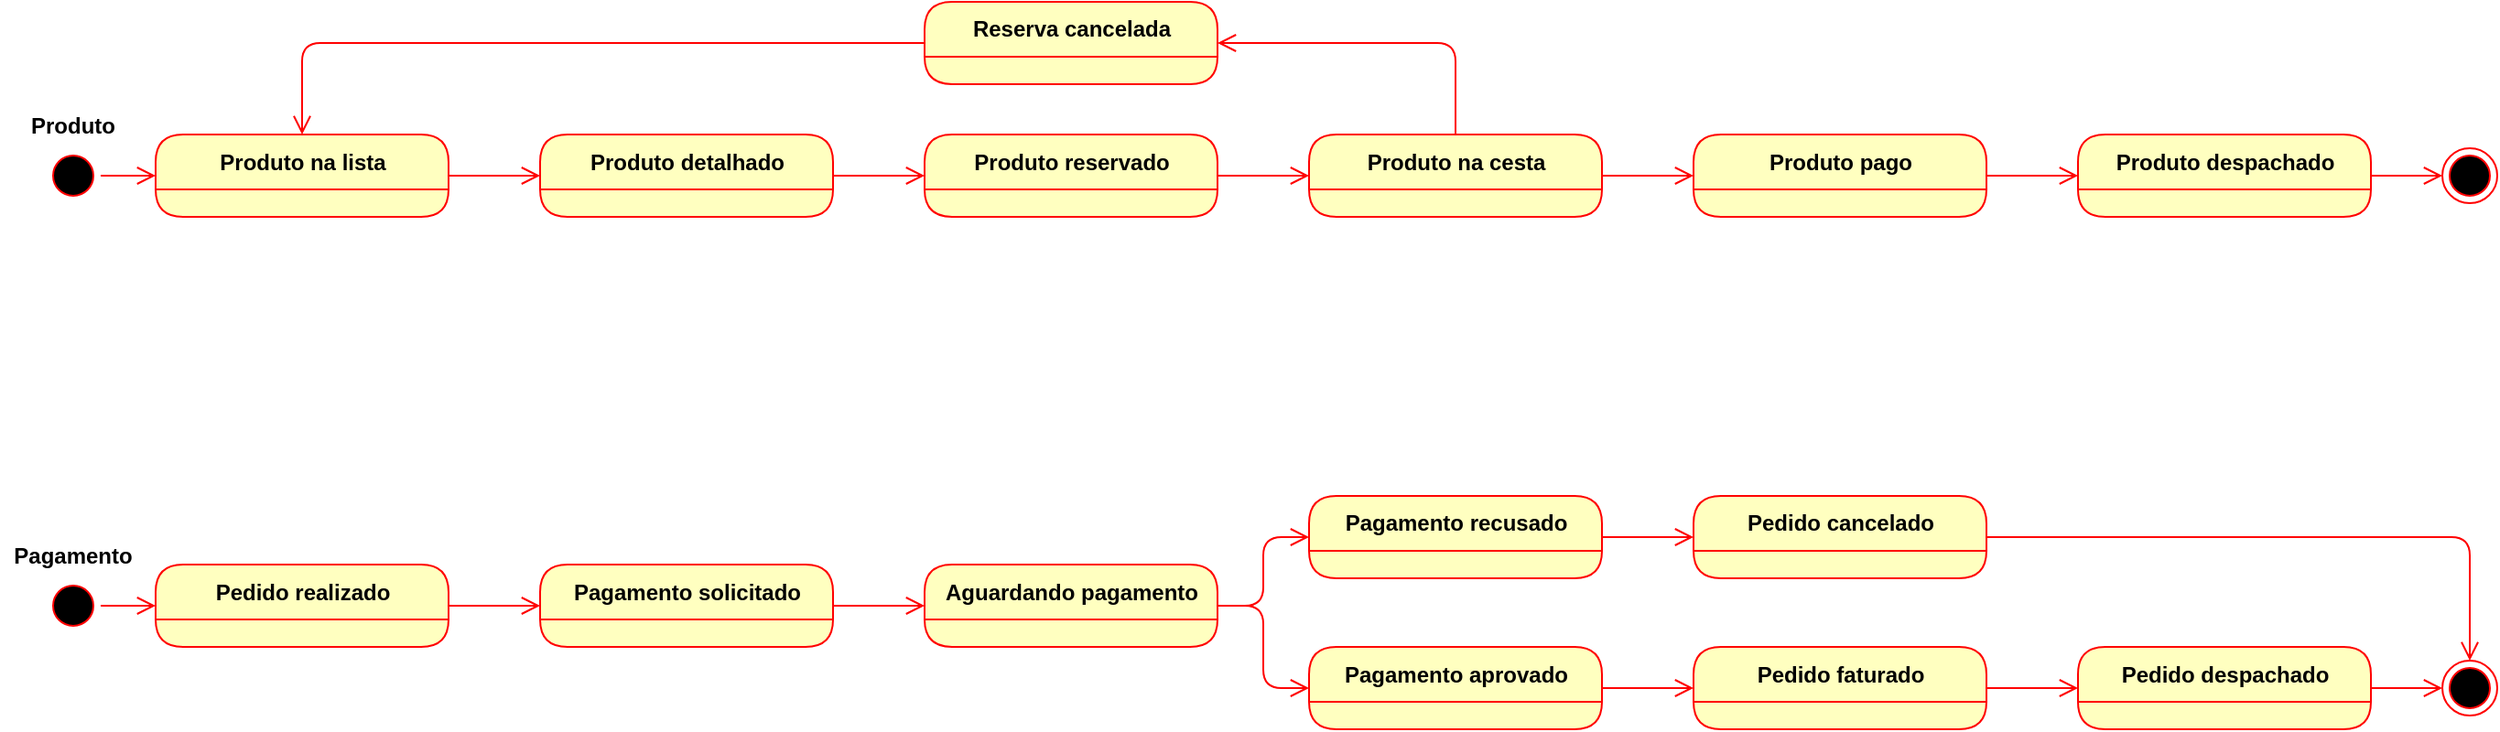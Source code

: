 <mxfile version="13.1.3" type="github">
  <diagram id="nGYvpqD6OF270dNOWb0L" name="Page-1">
    <mxGraphModel dx="946" dy="687" grid="1" gridSize="10" guides="1" tooltips="1" connect="1" arrows="1" fold="1" page="1" pageScale="1" pageWidth="827" pageHeight="1169" math="0" shadow="0">
      <root>
        <mxCell id="0" />
        <mxCell id="1" parent="0" />
        <mxCell id="cCUuFUOfqrL1fCYL3LaE-1" value="" style="ellipse;html=1;shape=startState;fillColor=#000000;strokeColor=#ff0000;" parent="1" vertex="1">
          <mxGeometry x="70" y="100" width="30" height="30" as="geometry" />
        </mxCell>
        <mxCell id="cCUuFUOfqrL1fCYL3LaE-2" value="" style="edgeStyle=orthogonalEdgeStyle;html=1;verticalAlign=bottom;endArrow=open;endSize=8;strokeColor=#ff0000;entryX=0;entryY=0.5;entryDx=0;entryDy=0;" parent="1" source="cCUuFUOfqrL1fCYL3LaE-1" edge="1" target="fkjaM0WsWyo9koA7vk9d-1">
          <mxGeometry relative="1" as="geometry">
            <mxPoint x="75" y="190" as="targetPoint" />
          </mxGeometry>
        </mxCell>
        <mxCell id="fkjaM0WsWyo9koA7vk9d-3" value="" style="edgeStyle=orthogonalEdgeStyle;html=1;verticalAlign=bottom;endArrow=open;endSize=8;strokeColor=#ff0000;exitX=1;exitY=0.5;exitDx=0;exitDy=0;entryX=0;entryY=0.5;entryDx=0;entryDy=0;" edge="1" source="fkjaM0WsWyo9koA7vk9d-1" parent="1" target="fkjaM0WsWyo9koA7vk9d-9">
          <mxGeometry relative="1" as="geometry">
            <mxPoint x="330" y="115" as="targetPoint" />
            <Array as="points" />
          </mxGeometry>
        </mxCell>
        <mxCell id="fkjaM0WsWyo9koA7vk9d-1" value="Produto na lista" style="swimlane;html=1;fontStyle=1;align=center;verticalAlign=middle;childLayout=stackLayout;horizontal=1;startSize=30;horizontalStack=0;resizeParent=0;resizeLast=1;container=0;fontColor=#000000;collapsible=0;rounded=1;arcSize=30;strokeColor=#ff0000;fillColor=#ffffc0;swimlaneFillColor=#ffffc0;dropTarget=0;" vertex="1" parent="1">
          <mxGeometry x="130" y="92.5" width="160" height="45" as="geometry" />
        </mxCell>
        <mxCell id="fkjaM0WsWyo9koA7vk9d-8" value="" style="edgeStyle=orthogonalEdgeStyle;html=1;verticalAlign=bottom;endArrow=open;endSize=8;strokeColor=#ff0000;exitX=1;exitY=0.5;exitDx=0;exitDy=0;entryX=0;entryY=0.5;entryDx=0;entryDy=0;" edge="1" parent="1" source="fkjaM0WsWyo9koA7vk9d-9" target="fkjaM0WsWyo9koA7vk9d-17">
          <mxGeometry relative="1" as="geometry">
            <mxPoint x="540" y="115" as="targetPoint" />
            <Array as="points" />
          </mxGeometry>
        </mxCell>
        <mxCell id="fkjaM0WsWyo9koA7vk9d-9" value="Produto detalhado" style="swimlane;html=1;fontStyle=1;align=center;verticalAlign=middle;childLayout=stackLayout;horizontal=1;startSize=30;horizontalStack=0;resizeParent=0;resizeLast=1;container=0;fontColor=#000000;collapsible=0;rounded=1;arcSize=30;strokeColor=#ff0000;fillColor=#ffffc0;swimlaneFillColor=#ffffc0;dropTarget=0;" vertex="1" parent="1">
          <mxGeometry x="340" y="92.5" width="160" height="45" as="geometry" />
        </mxCell>
        <mxCell id="fkjaM0WsWyo9koA7vk9d-10" value="" style="edgeStyle=orthogonalEdgeStyle;html=1;verticalAlign=bottom;endArrow=open;endSize=8;strokeColor=#ff0000;exitX=1;exitY=0.5;exitDx=0;exitDy=0;entryX=0;entryY=0.5;entryDx=0;entryDy=0;" edge="1" parent="1" source="fkjaM0WsWyo9koA7vk9d-11" target="fkjaM0WsWyo9koA7vk9d-13">
          <mxGeometry relative="1" as="geometry">
            <mxPoint x="960" y="115" as="targetPoint" />
            <Array as="points" />
          </mxGeometry>
        </mxCell>
        <mxCell id="fkjaM0WsWyo9koA7vk9d-12" value="" style="edgeStyle=orthogonalEdgeStyle;html=1;verticalAlign=bottom;endArrow=open;endSize=8;strokeColor=#ff0000;exitX=1;exitY=0.5;exitDx=0;exitDy=0;entryX=0;entryY=0.5;entryDx=0;entryDy=0;" edge="1" parent="1" source="fkjaM0WsWyo9koA7vk9d-13" target="fkjaM0WsWyo9koA7vk9d-15">
          <mxGeometry relative="1" as="geometry">
            <mxPoint x="1170" y="115" as="targetPoint" />
            <Array as="points" />
          </mxGeometry>
        </mxCell>
        <mxCell id="fkjaM0WsWyo9koA7vk9d-14" value="" style="edgeStyle=orthogonalEdgeStyle;html=1;verticalAlign=bottom;endArrow=open;endSize=8;strokeColor=#ff0000;exitX=1;exitY=0.5;exitDx=0;exitDy=0;entryX=0;entryY=0.5;entryDx=0;entryDy=0;" edge="1" parent="1" source="fkjaM0WsWyo9koA7vk9d-15" target="fkjaM0WsWyo9koA7vk9d-18">
          <mxGeometry relative="1" as="geometry">
            <mxPoint x="1380" y="115" as="targetPoint" />
            <Array as="points" />
          </mxGeometry>
        </mxCell>
        <mxCell id="fkjaM0WsWyo9koA7vk9d-16" value="" style="edgeStyle=orthogonalEdgeStyle;html=1;verticalAlign=bottom;endArrow=open;endSize=8;strokeColor=#ff0000;exitX=1;exitY=0.5;exitDx=0;exitDy=0;entryX=0;entryY=0.5;entryDx=0;entryDy=0;" edge="1" parent="1" source="fkjaM0WsWyo9koA7vk9d-17" target="fkjaM0WsWyo9koA7vk9d-11">
          <mxGeometry relative="1" as="geometry">
            <mxPoint x="750" y="115" as="targetPoint" />
            <Array as="points" />
          </mxGeometry>
        </mxCell>
        <mxCell id="fkjaM0WsWyo9koA7vk9d-17" value="Produto reservado" style="swimlane;html=1;fontStyle=1;align=center;verticalAlign=middle;childLayout=stackLayout;horizontal=1;startSize=30;horizontalStack=0;resizeParent=0;resizeLast=1;container=0;fontColor=#000000;collapsible=0;rounded=1;arcSize=30;strokeColor=#ff0000;fillColor=#ffffc0;swimlaneFillColor=#ffffc0;dropTarget=0;" vertex="1" parent="1">
          <mxGeometry x="550" y="92.5" width="160" height="45" as="geometry" />
        </mxCell>
        <mxCell id="fkjaM0WsWyo9koA7vk9d-11" value="Produto na cesta" style="swimlane;html=1;fontStyle=1;align=center;verticalAlign=middle;childLayout=stackLayout;horizontal=1;startSize=30;horizontalStack=0;resizeParent=0;resizeLast=1;container=0;fontColor=#000000;collapsible=0;rounded=1;arcSize=30;strokeColor=#ff0000;fillColor=#ffffc0;swimlaneFillColor=#ffffc0;dropTarget=0;" vertex="1" parent="1">
          <mxGeometry x="760" y="92.5" width="160" height="45" as="geometry" />
        </mxCell>
        <mxCell id="fkjaM0WsWyo9koA7vk9d-13" value="Produto pago" style="swimlane;html=1;fontStyle=1;align=center;verticalAlign=middle;childLayout=stackLayout;horizontal=1;startSize=30;horizontalStack=0;resizeParent=0;resizeLast=1;container=0;fontColor=#000000;collapsible=0;rounded=1;arcSize=30;strokeColor=#ff0000;fillColor=#ffffc0;swimlaneFillColor=#ffffc0;dropTarget=0;" vertex="1" parent="1">
          <mxGeometry x="970" y="92.5" width="160" height="45" as="geometry" />
        </mxCell>
        <mxCell id="fkjaM0WsWyo9koA7vk9d-15" value="Produto despachado" style="swimlane;html=1;fontStyle=1;align=center;verticalAlign=middle;childLayout=stackLayout;horizontal=1;startSize=30;horizontalStack=0;resizeParent=0;resizeLast=1;container=0;fontColor=#000000;collapsible=0;rounded=1;arcSize=30;strokeColor=#ff0000;fillColor=#ffffc0;swimlaneFillColor=#ffffc0;dropTarget=0;" vertex="1" parent="1">
          <mxGeometry x="1180" y="92.5" width="160" height="45" as="geometry" />
        </mxCell>
        <mxCell id="fkjaM0WsWyo9koA7vk9d-18" value="" style="ellipse;html=1;shape=endState;fillColor=#000000;strokeColor=#ff0000;" vertex="1" parent="1">
          <mxGeometry x="1379" y="100" width="30" height="30" as="geometry" />
        </mxCell>
        <mxCell id="fkjaM0WsWyo9koA7vk9d-21" value="" style="ellipse;html=1;shape=startState;fillColor=#000000;strokeColor=#ff0000;" vertex="1" parent="1">
          <mxGeometry x="70" y="335" width="30" height="30" as="geometry" />
        </mxCell>
        <mxCell id="fkjaM0WsWyo9koA7vk9d-22" value="" style="edgeStyle=orthogonalEdgeStyle;html=1;verticalAlign=bottom;endArrow=open;endSize=8;strokeColor=#ff0000;entryX=0;entryY=0.5;entryDx=0;entryDy=0;" edge="1" parent="1" source="fkjaM0WsWyo9koA7vk9d-21" target="fkjaM0WsWyo9koA7vk9d-24">
          <mxGeometry relative="1" as="geometry">
            <mxPoint x="75" y="425" as="targetPoint" />
          </mxGeometry>
        </mxCell>
        <mxCell id="fkjaM0WsWyo9koA7vk9d-23" value="" style="edgeStyle=orthogonalEdgeStyle;html=1;verticalAlign=bottom;endArrow=open;endSize=8;strokeColor=#ff0000;exitX=1;exitY=0.5;exitDx=0;exitDy=0;entryX=0;entryY=0.5;entryDx=0;entryDy=0;" edge="1" parent="1" source="fkjaM0WsWyo9koA7vk9d-24" target="fkjaM0WsWyo9koA7vk9d-32">
          <mxGeometry relative="1" as="geometry">
            <mxPoint x="330" y="350.5" as="targetPoint" />
            <Array as="points" />
          </mxGeometry>
        </mxCell>
        <mxCell id="fkjaM0WsWyo9koA7vk9d-25" value="" style="edgeStyle=orthogonalEdgeStyle;html=1;verticalAlign=bottom;endArrow=open;endSize=8;strokeColor=#ff0000;exitX=1;exitY=0.5;exitDx=0;exitDy=0;entryX=0;entryY=0.5;entryDx=0;entryDy=0;" edge="1" parent="1" source="fkjaM0WsWyo9koA7vk9d-26" target="fkjaM0WsWyo9koA7vk9d-28">
          <mxGeometry relative="1" as="geometry">
            <mxPoint x="750.0" y="350.5" as="targetPoint" />
            <Array as="points" />
          </mxGeometry>
        </mxCell>
        <mxCell id="fkjaM0WsWyo9koA7vk9d-27" value="" style="edgeStyle=orthogonalEdgeStyle;html=1;verticalAlign=bottom;endArrow=open;endSize=8;strokeColor=#ff0000;entryX=0.5;entryY=0;entryDx=0;entryDy=0;exitX=1;exitY=0.5;exitDx=0;exitDy=0;" edge="1" parent="1" source="fkjaM0WsWyo9koA7vk9d-50" target="fkjaM0WsWyo9koA7vk9d-40">
          <mxGeometry relative="1" as="geometry">
            <mxPoint x="960.0" y="313" as="targetPoint" />
            <Array as="points" />
            <mxPoint x="1240" y="313" as="sourcePoint" />
          </mxGeometry>
        </mxCell>
        <mxCell id="fkjaM0WsWyo9koA7vk9d-29" value="" style="edgeStyle=orthogonalEdgeStyle;html=1;verticalAlign=bottom;endArrow=open;endSize=8;strokeColor=#ff0000;exitX=1;exitY=0.5;exitDx=0;exitDy=0;entryX=0;entryY=0.5;entryDx=0;entryDy=0;" edge="1" parent="1" source="fkjaM0WsWyo9koA7vk9d-30" target="fkjaM0WsWyo9koA7vk9d-43">
          <mxGeometry relative="1" as="geometry">
            <mxPoint x="970" y="395" as="targetPoint" />
            <Array as="points" />
          </mxGeometry>
        </mxCell>
        <mxCell id="fkjaM0WsWyo9koA7vk9d-31" value="" style="edgeStyle=orthogonalEdgeStyle;html=1;verticalAlign=bottom;endArrow=open;endSize=8;strokeColor=#ff0000;exitX=1;exitY=0.5;exitDx=0;exitDy=0;entryX=0;entryY=0.5;entryDx=0;entryDy=0;" edge="1" parent="1" source="fkjaM0WsWyo9koA7vk9d-32" target="fkjaM0WsWyo9koA7vk9d-26">
          <mxGeometry relative="1" as="geometry">
            <mxPoint x="540" y="350.5" as="targetPoint" />
            <Array as="points" />
            <mxPoint x="620.0" y="430" as="sourcePoint" />
          </mxGeometry>
        </mxCell>
        <mxCell id="fkjaM0WsWyo9koA7vk9d-36" value="" style="edgeStyle=orthogonalEdgeStyle;html=1;verticalAlign=bottom;endArrow=open;endSize=8;strokeColor=#ff0000;exitX=1;exitY=0.5;exitDx=0;exitDy=0;entryX=0;entryY=0.5;entryDx=0;entryDy=0;" edge="1" parent="1" source="fkjaM0WsWyo9koA7vk9d-43" target="fkjaM0WsWyo9koA7vk9d-39">
          <mxGeometry relative="1" as="geometry">
            <mxPoint x="1170.0" y="395.5" as="targetPoint" />
            <Array as="points" />
            <mxPoint x="1130" y="395" as="sourcePoint" />
          </mxGeometry>
        </mxCell>
        <mxCell id="fkjaM0WsWyo9koA7vk9d-38" value="" style="edgeStyle=orthogonalEdgeStyle;html=1;verticalAlign=bottom;endArrow=open;endSize=8;strokeColor=#ff0000;exitX=1;exitY=0.5;exitDx=0;exitDy=0;entryX=0;entryY=0.5;entryDx=0;entryDy=0;" edge="1" parent="1" source="fkjaM0WsWyo9koA7vk9d-39" target="fkjaM0WsWyo9koA7vk9d-40">
          <mxGeometry relative="1" as="geometry">
            <mxPoint x="1370.0" y="395.5" as="targetPoint" />
            <Array as="points" />
          </mxGeometry>
        </mxCell>
        <mxCell id="fkjaM0WsWyo9koA7vk9d-40" value="" style="ellipse;html=1;shape=endState;fillColor=#000000;strokeColor=#ff0000;" vertex="1" parent="1">
          <mxGeometry x="1379" y="380" width="30" height="30" as="geometry" />
        </mxCell>
        <mxCell id="fkjaM0WsWyo9koA7vk9d-46" value="" style="edgeStyle=orthogonalEdgeStyle;html=1;verticalAlign=bottom;endArrow=open;endSize=8;strokeColor=#ff0000;exitX=1;exitY=0.5;exitDx=0;exitDy=0;entryX=0;entryY=0.5;entryDx=0;entryDy=0;" edge="1" parent="1" source="fkjaM0WsWyo9koA7vk9d-26" target="fkjaM0WsWyo9koA7vk9d-30">
          <mxGeometry relative="1" as="geometry">
            <mxPoint x="760.0" y="360.5" as="targetPoint" />
            <Array as="points" />
            <mxPoint x="720" y="360" as="sourcePoint" />
          </mxGeometry>
        </mxCell>
        <mxCell id="fkjaM0WsWyo9koA7vk9d-47" value="Reserva cancelada" style="swimlane;html=1;fontStyle=1;align=center;verticalAlign=middle;childLayout=stackLayout;horizontal=1;startSize=30;horizontalStack=0;resizeParent=0;resizeLast=1;container=0;fontColor=#000000;collapsible=0;rounded=1;arcSize=30;strokeColor=#ff0000;fillColor=#ffffc0;swimlaneFillColor=#ffffc0;dropTarget=0;" vertex="1" parent="1">
          <mxGeometry x="550" y="20" width="160" height="45" as="geometry" />
        </mxCell>
        <mxCell id="fkjaM0WsWyo9koA7vk9d-48" value="" style="edgeStyle=orthogonalEdgeStyle;html=1;verticalAlign=bottom;endArrow=open;endSize=8;strokeColor=#ff0000;exitX=0.5;exitY=0;exitDx=0;exitDy=0;entryX=1;entryY=0.5;entryDx=0;entryDy=0;" edge="1" parent="1" source="fkjaM0WsWyo9koA7vk9d-11" target="fkjaM0WsWyo9koA7vk9d-47">
          <mxGeometry relative="1" as="geometry">
            <mxPoint x="770" y="125" as="targetPoint" />
            <Array as="points" />
            <mxPoint x="720" y="125" as="sourcePoint" />
          </mxGeometry>
        </mxCell>
        <mxCell id="fkjaM0WsWyo9koA7vk9d-49" value="" style="edgeStyle=orthogonalEdgeStyle;html=1;verticalAlign=bottom;endArrow=open;endSize=8;strokeColor=#ff0000;exitX=0;exitY=0.5;exitDx=0;exitDy=0;entryX=0.5;entryY=0;entryDx=0;entryDy=0;" edge="1" parent="1" source="fkjaM0WsWyo9koA7vk9d-47" target="fkjaM0WsWyo9koA7vk9d-1">
          <mxGeometry relative="1" as="geometry">
            <mxPoint x="270" y="30" as="targetPoint" />
            <Array as="points" />
            <mxPoint x="850" y="102.5" as="sourcePoint" />
          </mxGeometry>
        </mxCell>
        <mxCell id="fkjaM0WsWyo9koA7vk9d-24" value="Pedido realizado" style="swimlane;html=1;fontStyle=1;align=center;verticalAlign=middle;childLayout=stackLayout;horizontal=1;startSize=30;horizontalStack=0;resizeParent=0;resizeLast=1;container=0;fontColor=#000000;collapsible=0;rounded=1;arcSize=30;strokeColor=#ff0000;fillColor=#ffffc0;swimlaneFillColor=#ffffc0;dropTarget=0;" vertex="1" parent="1">
          <mxGeometry x="130" y="327.5" width="160" height="45" as="geometry" />
        </mxCell>
        <mxCell id="fkjaM0WsWyo9koA7vk9d-26" value="Aguardando pagamento" style="swimlane;html=1;fontStyle=1;align=center;verticalAlign=middle;childLayout=stackLayout;horizontal=1;startSize=30;horizontalStack=0;resizeParent=0;resizeLast=1;container=0;fontColor=#000000;collapsible=0;rounded=1;arcSize=30;strokeColor=#ff0000;fillColor=#ffffc0;swimlaneFillColor=#ffffc0;dropTarget=0;" vertex="1" parent="1">
          <mxGeometry x="550" y="327.5" width="160" height="45" as="geometry" />
        </mxCell>
        <mxCell id="fkjaM0WsWyo9koA7vk9d-28" value="Pagamento recusado" style="swimlane;html=1;fontStyle=1;align=center;verticalAlign=middle;childLayout=stackLayout;horizontal=1;startSize=30;horizontalStack=0;resizeParent=0;resizeLast=1;container=0;fontColor=#000000;collapsible=0;rounded=1;arcSize=30;strokeColor=#ff0000;fillColor=#ffffc0;swimlaneFillColor=#ffffc0;dropTarget=0;" vertex="1" parent="1">
          <mxGeometry x="760" y="290" width="160" height="45" as="geometry" />
        </mxCell>
        <mxCell id="fkjaM0WsWyo9koA7vk9d-30" value="Pagamento aprovado" style="swimlane;html=1;fontStyle=1;align=center;verticalAlign=middle;childLayout=stackLayout;horizontal=1;startSize=30;horizontalStack=0;resizeParent=0;resizeLast=1;container=0;fontColor=#000000;collapsible=0;rounded=1;arcSize=30;strokeColor=#ff0000;fillColor=#ffffc0;swimlaneFillColor=#ffffc0;dropTarget=0;" vertex="1" parent="1">
          <mxGeometry x="760" y="372.5" width="160" height="45" as="geometry" />
        </mxCell>
        <mxCell id="fkjaM0WsWyo9koA7vk9d-32" value="Pagamento solicitado" style="swimlane;html=1;fontStyle=1;align=center;verticalAlign=middle;childLayout=stackLayout;horizontal=1;startSize=30;horizontalStack=0;resizeParent=0;resizeLast=1;container=0;fontColor=#000000;collapsible=0;rounded=1;arcSize=30;strokeColor=#ff0000;fillColor=#ffffc0;swimlaneFillColor=#ffffc0;dropTarget=0;" vertex="1" parent="1">
          <mxGeometry x="340" y="327.5" width="160" height="45" as="geometry" />
        </mxCell>
        <mxCell id="fkjaM0WsWyo9koA7vk9d-39" value="Pedido despachado" style="swimlane;html=1;fontStyle=1;align=center;verticalAlign=middle;childLayout=stackLayout;horizontal=1;startSize=30;horizontalStack=0;resizeParent=0;resizeLast=1;container=0;fontColor=#000000;collapsible=0;rounded=1;arcSize=30;strokeColor=#ff0000;fillColor=#ffffc0;swimlaneFillColor=#ffffc0;dropTarget=0;" vertex="1" parent="1">
          <mxGeometry x="1180" y="372.5" width="160" height="45" as="geometry" />
        </mxCell>
        <mxCell id="fkjaM0WsWyo9koA7vk9d-43" value="Pedido faturado" style="swimlane;html=1;fontStyle=1;align=center;verticalAlign=middle;childLayout=stackLayout;horizontal=1;startSize=30;horizontalStack=0;resizeParent=0;resizeLast=1;container=0;fontColor=#000000;collapsible=0;rounded=1;arcSize=30;strokeColor=#ff0000;fillColor=#ffffc0;swimlaneFillColor=#ffffc0;dropTarget=0;" vertex="1" parent="1">
          <mxGeometry x="970" y="372.5" width="160" height="45" as="geometry" />
        </mxCell>
        <mxCell id="fkjaM0WsWyo9koA7vk9d-50" value="Pedido cancelado" style="swimlane;html=1;fontStyle=1;align=center;verticalAlign=middle;childLayout=stackLayout;horizontal=1;startSize=30;horizontalStack=0;resizeParent=0;resizeLast=1;container=0;fontColor=#000000;collapsible=0;rounded=1;arcSize=30;strokeColor=#ff0000;fillColor=#ffffc0;swimlaneFillColor=#ffffc0;dropTarget=0;" vertex="1" parent="1">
          <mxGeometry x="970" y="290" width="160" height="45" as="geometry" />
        </mxCell>
        <mxCell id="fkjaM0WsWyo9koA7vk9d-52" value="" style="edgeStyle=orthogonalEdgeStyle;html=1;verticalAlign=bottom;endArrow=open;endSize=8;strokeColor=#ff0000;entryX=0;entryY=0.5;entryDx=0;entryDy=0;exitX=1;exitY=0.5;exitDx=0;exitDy=0;" edge="1" parent="1" source="fkjaM0WsWyo9koA7vk9d-28" target="fkjaM0WsWyo9koA7vk9d-50">
          <mxGeometry relative="1" as="geometry">
            <mxPoint x="560" y="400" as="targetPoint" />
            <Array as="points">
              <mxPoint x="940" y="313" />
              <mxPoint x="940" y="313" />
            </Array>
            <mxPoint x="510" y="400" as="sourcePoint" />
          </mxGeometry>
        </mxCell>
        <mxCell id="fkjaM0WsWyo9koA7vk9d-53" value="Produto" style="text;align=center;fontStyle=1;verticalAlign=middle;spacingLeft=3;spacingRight=3;strokeColor=none;rotatable=0;points=[[0,0.5],[1,0.5]];portConstraint=eastwest;" vertex="1" parent="1">
          <mxGeometry x="45" y="74" width="80" height="26" as="geometry" />
        </mxCell>
        <mxCell id="fkjaM0WsWyo9koA7vk9d-54" value="Pagamento" style="text;align=center;fontStyle=1;verticalAlign=middle;spacingLeft=3;spacingRight=3;strokeColor=none;rotatable=0;points=[[0,0.5],[1,0.5]];portConstraint=eastwest;" vertex="1" parent="1">
          <mxGeometry x="45" y="309" width="80" height="26" as="geometry" />
        </mxCell>
      </root>
    </mxGraphModel>
  </diagram>
</mxfile>
